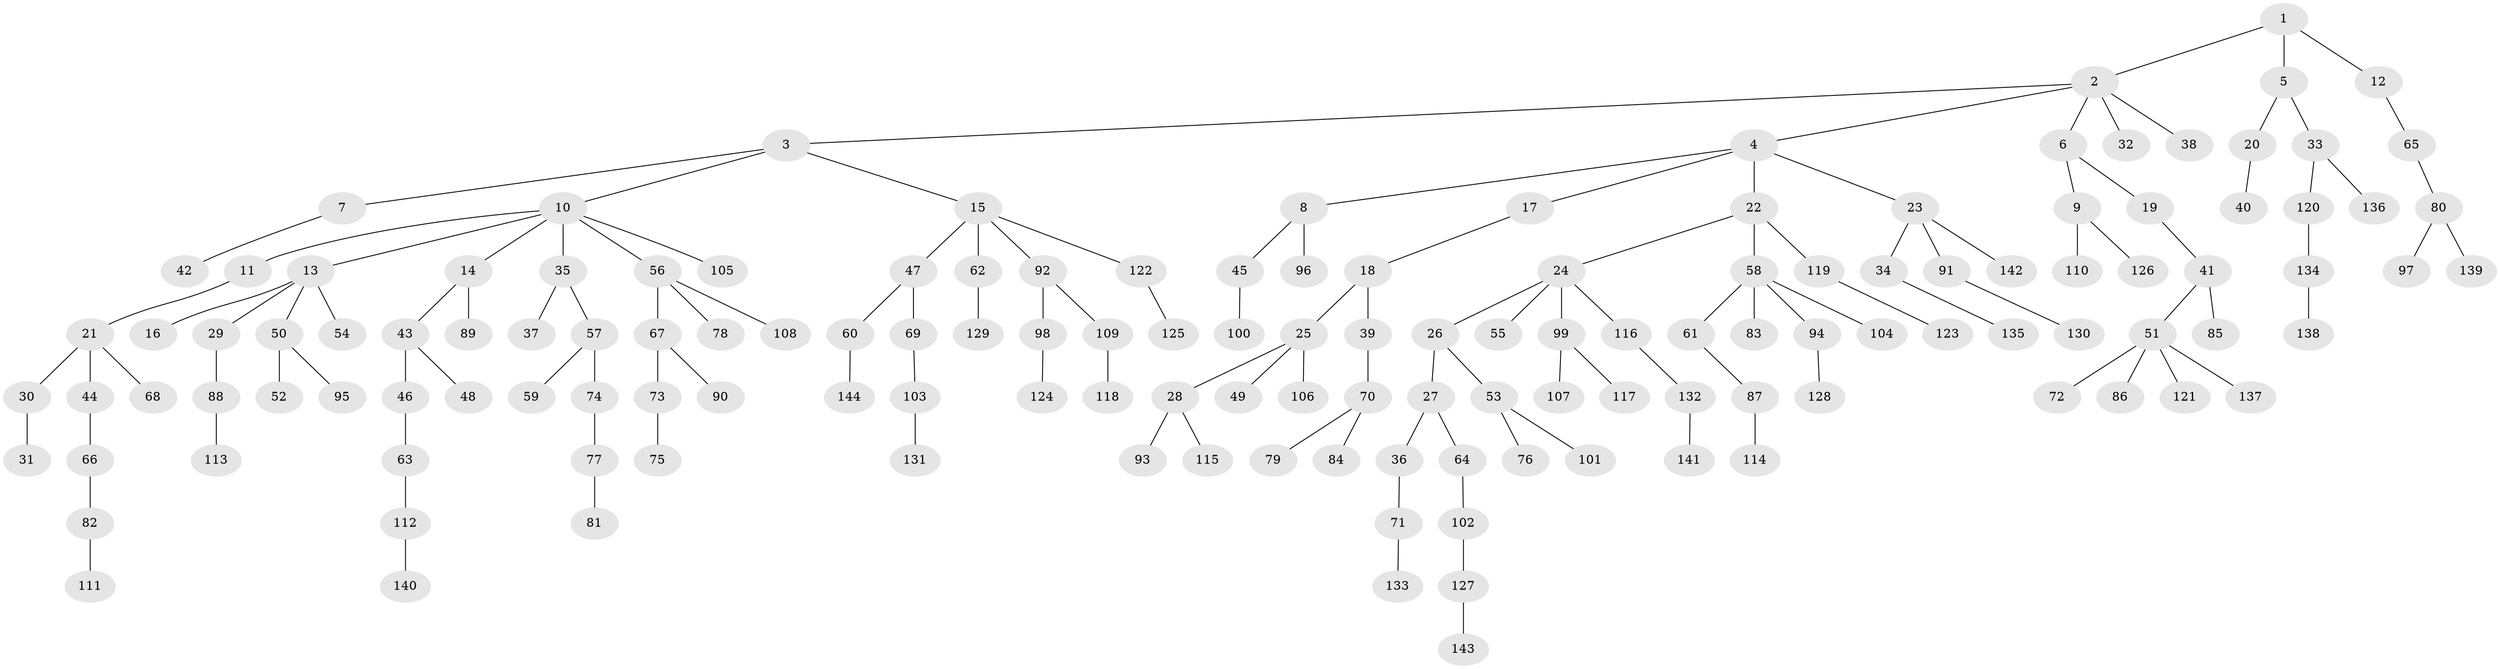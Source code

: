 // Generated by graph-tools (version 1.1) at 2025/50/03/09/25 03:50:24]
// undirected, 144 vertices, 143 edges
graph export_dot {
graph [start="1"]
  node [color=gray90,style=filled];
  1;
  2;
  3;
  4;
  5;
  6;
  7;
  8;
  9;
  10;
  11;
  12;
  13;
  14;
  15;
  16;
  17;
  18;
  19;
  20;
  21;
  22;
  23;
  24;
  25;
  26;
  27;
  28;
  29;
  30;
  31;
  32;
  33;
  34;
  35;
  36;
  37;
  38;
  39;
  40;
  41;
  42;
  43;
  44;
  45;
  46;
  47;
  48;
  49;
  50;
  51;
  52;
  53;
  54;
  55;
  56;
  57;
  58;
  59;
  60;
  61;
  62;
  63;
  64;
  65;
  66;
  67;
  68;
  69;
  70;
  71;
  72;
  73;
  74;
  75;
  76;
  77;
  78;
  79;
  80;
  81;
  82;
  83;
  84;
  85;
  86;
  87;
  88;
  89;
  90;
  91;
  92;
  93;
  94;
  95;
  96;
  97;
  98;
  99;
  100;
  101;
  102;
  103;
  104;
  105;
  106;
  107;
  108;
  109;
  110;
  111;
  112;
  113;
  114;
  115;
  116;
  117;
  118;
  119;
  120;
  121;
  122;
  123;
  124;
  125;
  126;
  127;
  128;
  129;
  130;
  131;
  132;
  133;
  134;
  135;
  136;
  137;
  138;
  139;
  140;
  141;
  142;
  143;
  144;
  1 -- 2;
  1 -- 5;
  1 -- 12;
  2 -- 3;
  2 -- 4;
  2 -- 6;
  2 -- 32;
  2 -- 38;
  3 -- 7;
  3 -- 10;
  3 -- 15;
  4 -- 8;
  4 -- 17;
  4 -- 22;
  4 -- 23;
  5 -- 20;
  5 -- 33;
  6 -- 9;
  6 -- 19;
  7 -- 42;
  8 -- 45;
  8 -- 96;
  9 -- 110;
  9 -- 126;
  10 -- 11;
  10 -- 13;
  10 -- 14;
  10 -- 35;
  10 -- 56;
  10 -- 105;
  11 -- 21;
  12 -- 65;
  13 -- 16;
  13 -- 29;
  13 -- 50;
  13 -- 54;
  14 -- 43;
  14 -- 89;
  15 -- 47;
  15 -- 62;
  15 -- 92;
  15 -- 122;
  17 -- 18;
  18 -- 25;
  18 -- 39;
  19 -- 41;
  20 -- 40;
  21 -- 30;
  21 -- 44;
  21 -- 68;
  22 -- 24;
  22 -- 58;
  22 -- 119;
  23 -- 34;
  23 -- 91;
  23 -- 142;
  24 -- 26;
  24 -- 55;
  24 -- 99;
  24 -- 116;
  25 -- 28;
  25 -- 49;
  25 -- 106;
  26 -- 27;
  26 -- 53;
  27 -- 36;
  27 -- 64;
  28 -- 93;
  28 -- 115;
  29 -- 88;
  30 -- 31;
  33 -- 120;
  33 -- 136;
  34 -- 135;
  35 -- 37;
  35 -- 57;
  36 -- 71;
  39 -- 70;
  41 -- 51;
  41 -- 85;
  43 -- 46;
  43 -- 48;
  44 -- 66;
  45 -- 100;
  46 -- 63;
  47 -- 60;
  47 -- 69;
  50 -- 52;
  50 -- 95;
  51 -- 72;
  51 -- 86;
  51 -- 121;
  51 -- 137;
  53 -- 76;
  53 -- 101;
  56 -- 67;
  56 -- 78;
  56 -- 108;
  57 -- 59;
  57 -- 74;
  58 -- 61;
  58 -- 83;
  58 -- 94;
  58 -- 104;
  60 -- 144;
  61 -- 87;
  62 -- 129;
  63 -- 112;
  64 -- 102;
  65 -- 80;
  66 -- 82;
  67 -- 73;
  67 -- 90;
  69 -- 103;
  70 -- 79;
  70 -- 84;
  71 -- 133;
  73 -- 75;
  74 -- 77;
  77 -- 81;
  80 -- 97;
  80 -- 139;
  82 -- 111;
  87 -- 114;
  88 -- 113;
  91 -- 130;
  92 -- 98;
  92 -- 109;
  94 -- 128;
  98 -- 124;
  99 -- 107;
  99 -- 117;
  102 -- 127;
  103 -- 131;
  109 -- 118;
  112 -- 140;
  116 -- 132;
  119 -- 123;
  120 -- 134;
  122 -- 125;
  127 -- 143;
  132 -- 141;
  134 -- 138;
}
